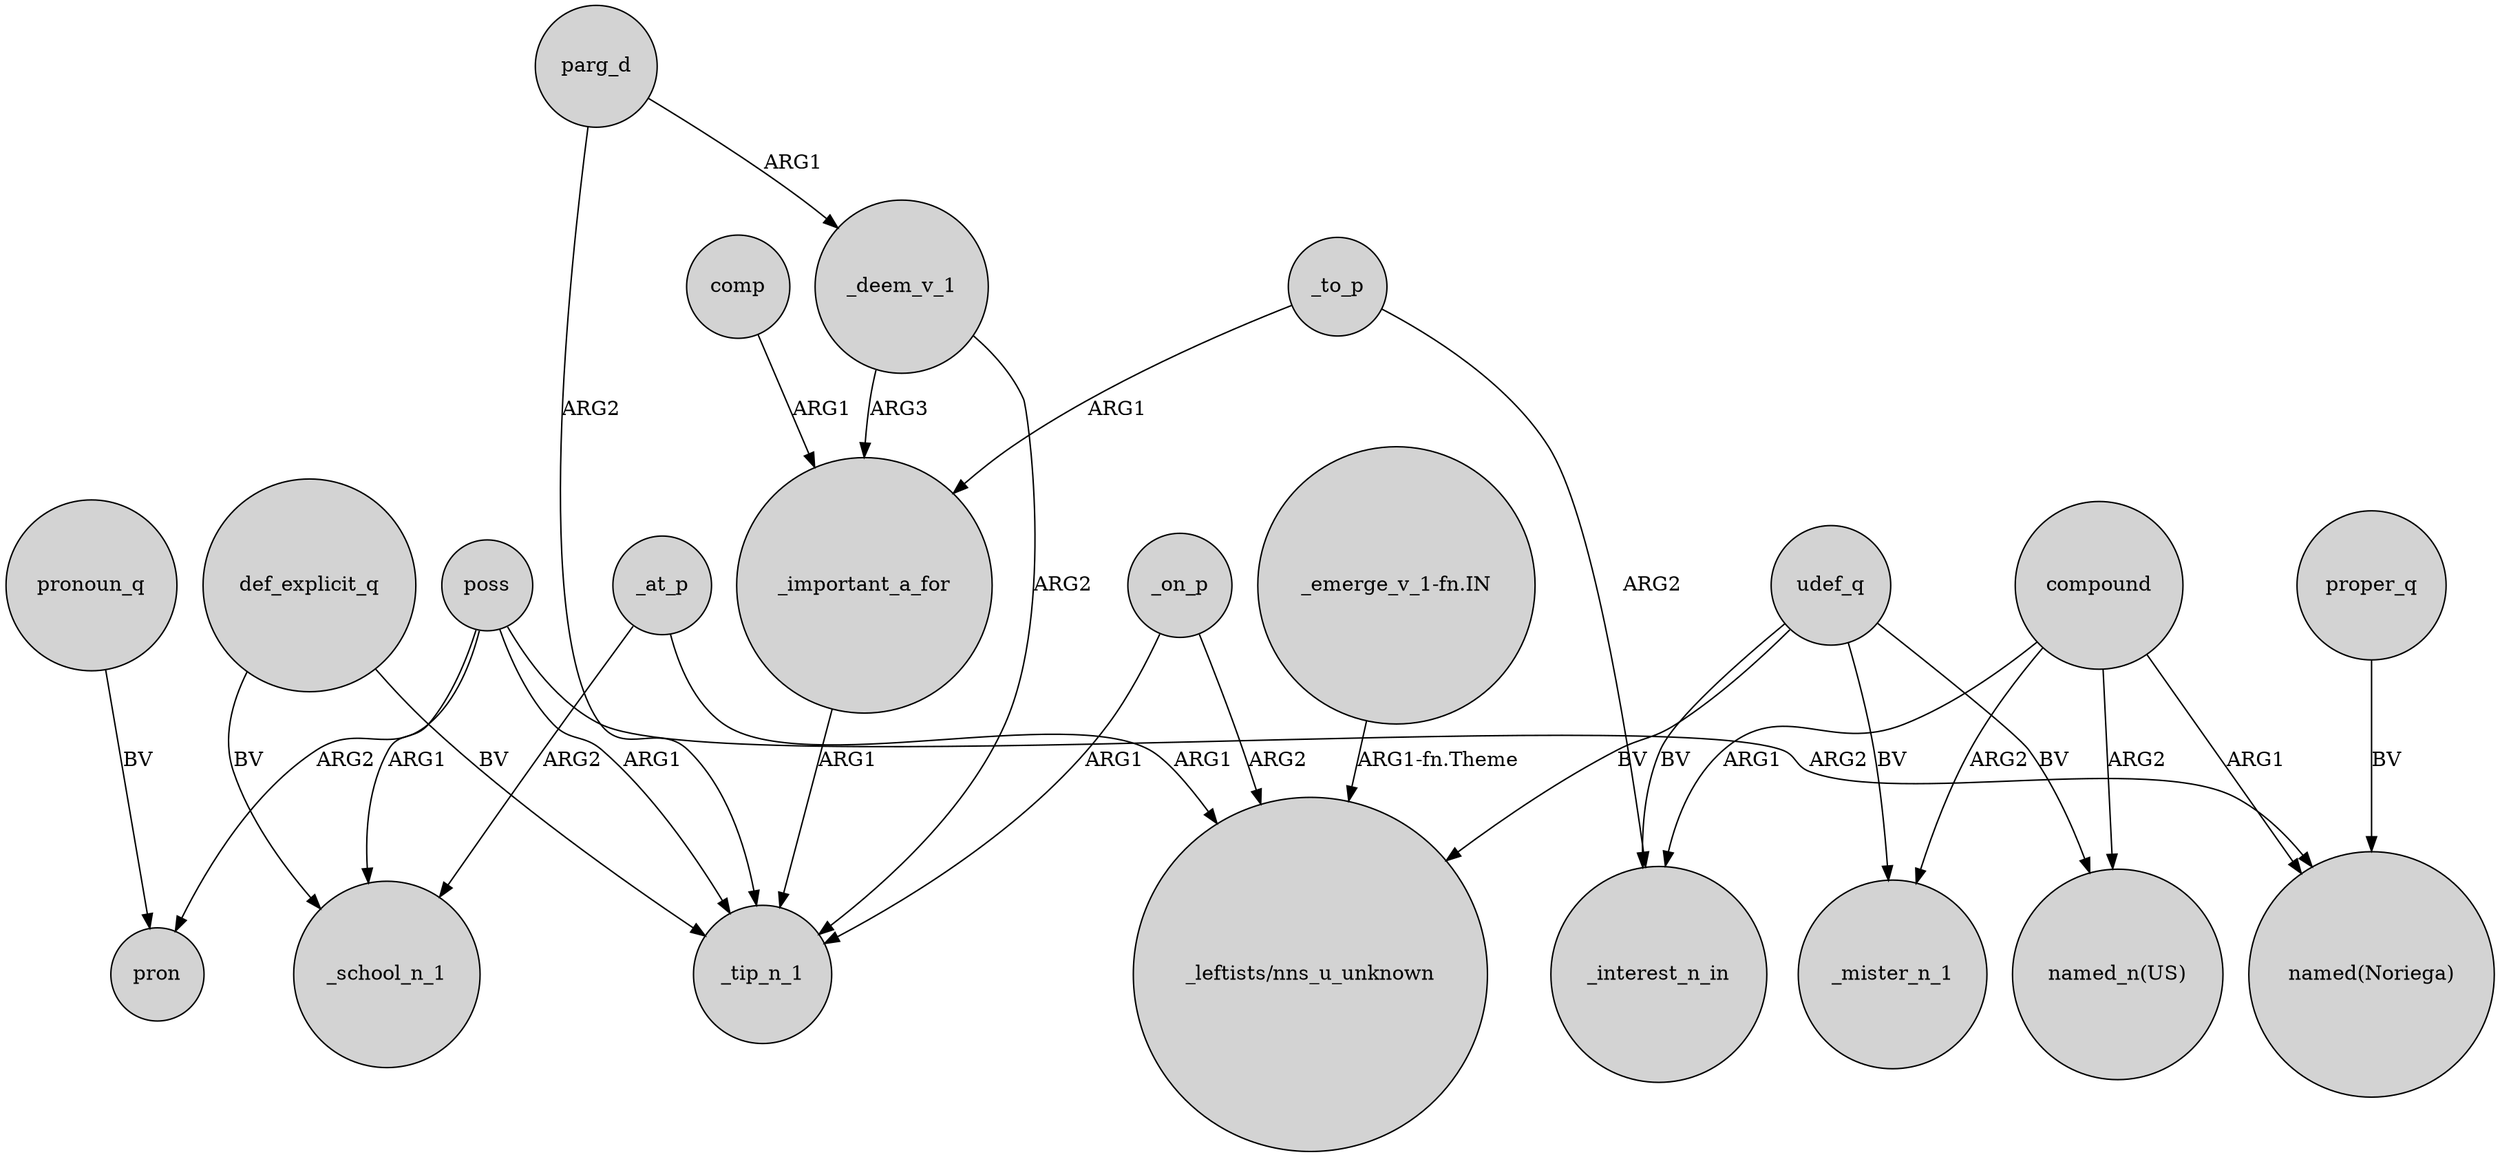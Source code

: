 digraph {
	node [shape=circle style=filled]
	_at_p -> _school_n_1 [label=ARG2]
	"_emerge_v_1-fn.IN" -> "_leftists/nns_u_unknown" [label="ARG1-fn.Theme"]
	udef_q -> "named_n(US)" [label=BV]
	_to_p -> _important_a_for [label=ARG1]
	poss -> pron [label=ARG2]
	poss -> _school_n_1 [label=ARG1]
	parg_d -> _tip_n_1 [label=ARG2]
	_deem_v_1 -> _tip_n_1 [label=ARG2]
	_at_p -> "_leftists/nns_u_unknown" [label=ARG1]
	compound -> _mister_n_1 [label=ARG2]
	udef_q -> _mister_n_1 [label=BV]
	parg_d -> _deem_v_1 [label=ARG1]
	udef_q -> _interest_n_in [label=BV]
	_on_p -> "_leftists/nns_u_unknown" [label=ARG2]
	_deem_v_1 -> _important_a_for [label=ARG3]
	compound -> "named_n(US)" [label=ARG2]
	proper_q -> "named(Noriega)" [label=BV]
	poss -> _tip_n_1 [label=ARG1]
	pronoun_q -> pron [label=BV]
	_on_p -> _tip_n_1 [label=ARG1]
	compound -> "named(Noriega)" [label=ARG1]
	_important_a_for -> _tip_n_1 [label=ARG1]
	_to_p -> _interest_n_in [label=ARG2]
	def_explicit_q -> _tip_n_1 [label=BV]
	def_explicit_q -> _school_n_1 [label=BV]
	compound -> _interest_n_in [label=ARG1]
	comp -> _important_a_for [label=ARG1]
	udef_q -> "_leftists/nns_u_unknown" [label=BV]
	poss -> "named(Noriega)" [label=ARG2]
}
